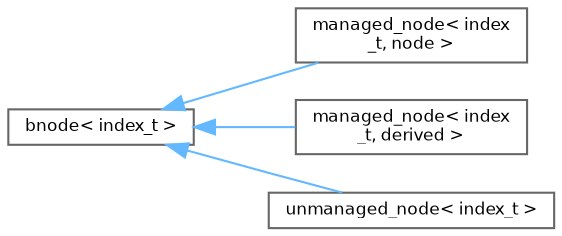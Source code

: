 digraph "Graphical Class Hierarchy"
{
 // LATEX_PDF_SIZE
  bgcolor="transparent";
  edge [fontname=Helvetica,fontsize=8,labelfontname=Helvetica,labelfontsize=8];
  node [fontname=Helvetica,fontsize=8,shape=box,height=0.2,width=0.4];
  rankdir="LR";
  Node0 [id="Node000000",label="bnode\< index_t \>",height=0.2,width=0.4,color="grey40", fillcolor="white", style="filled",URL="$da/d98/structchdr_1_1solvers_1_1bnode.html",tooltip="Base class for pathfinding nodes."];
  Node0 -> Node1 [id="edge1_Node000000_Node000001",dir="back",color="steelblue1",style="solid",tooltip=" "];
  Node1 [id="Node000001",label="managed_node\< index\l_t, node \>",height=0.2,width=0.4,color="grey40", fillcolor="white", style="filled",URL="$df/d64/structchdr_1_1solvers_1_1managed__node.html",tooltip=" "];
  Node0 -> Node2 [id="edge2_Node000000_Node000002",dir="back",color="steelblue1",style="solid",tooltip=" "];
  Node2 [id="Node000002",label="managed_node\< index\l_t, derived \>",height=0.2,width=0.4,color="grey40", fillcolor="white", style="filled",URL="$df/d64/structchdr_1_1solvers_1_1managed__node.html",tooltip="A hierarchical node in a pathfinding context, with a clean-up mechanism."];
  Node0 -> Node3 [id="edge3_Node000000_Node000003",dir="back",color="steelblue1",style="solid",tooltip=" "];
  Node3 [id="Node000003",label="unmanaged_node\< index_t \>",height=0.2,width=0.4,color="grey40", fillcolor="white", style="filled",URL="$d6/d3c/structchdr_1_1solvers_1_1unmanaged__node.html",tooltip="A hierarchical node in a pathfinding context, requires manual memory management."];
}
